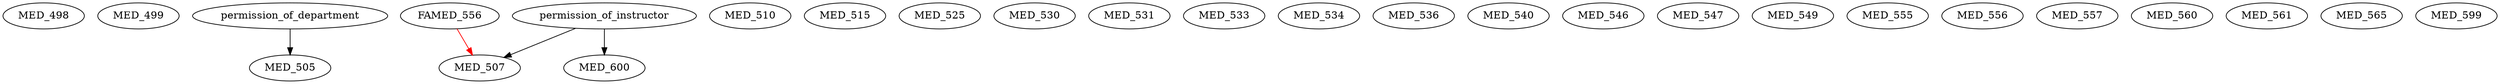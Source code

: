 digraph G {
    MED_498;
    MED_499;
    edge [color=black];
    permission_of_department -> MED_505;
    edge [color=black];
    permission_of_instructor -> MED_507;
    edge [color=red];
    FAMED_556 -> MED_507;
    MED_510;
    MED_515;
    MED_525;
    MED_530;
    MED_531;
    MED_533;
    MED_534;
    MED_536;
    MED_540;
    MED_546;
    MED_547;
    MED_549;
    MED_555;
    MED_556;
    MED_557;
    MED_560;
    MED_561;
    MED_565;
    MED_599;
    edge [color=black];
    permission_of_instructor -> MED_600;
}
